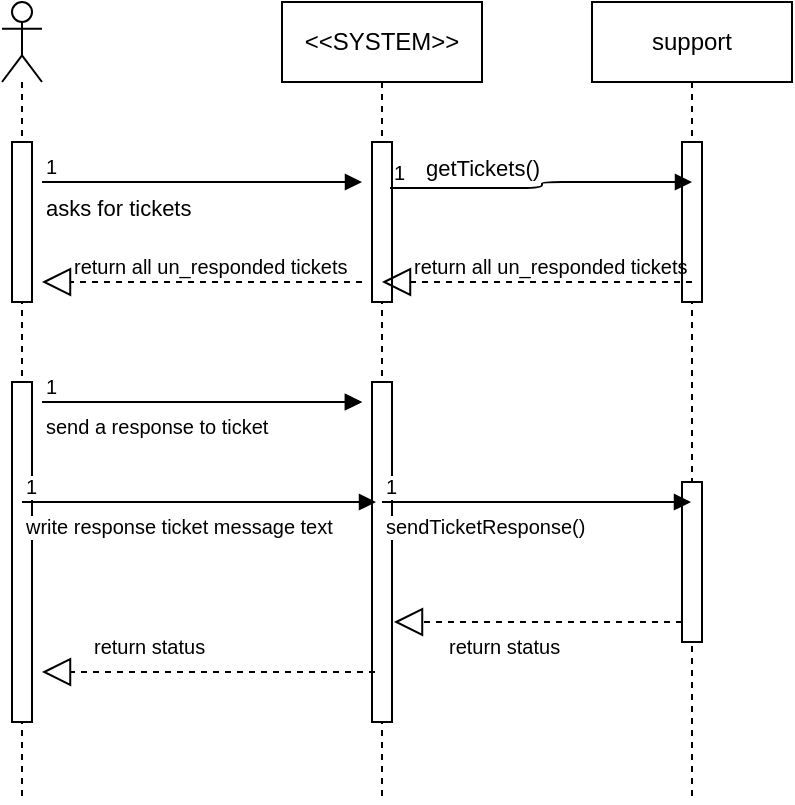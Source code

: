 <mxfile version="12.3.8" type="github" pages="1">
  <diagram id="gvvu61FvG1a0Ipkqw0a3" name="Page-1">
    <mxGraphModel dx="1408" dy="792" grid="1" gridSize="10" guides="1" tooltips="1" connect="1" arrows="1" fold="1" page="1" pageScale="1" pageWidth="850" pageHeight="1100" math="0" shadow="0">
      <root>
        <mxCell id="0"/>
        <mxCell id="1" parent="0"/>
        <mxCell id="EbPgzNZNuWkULzcr1lJL-2" value="" style="shape=umlLifeline;participant=umlActor;perimeter=lifelinePerimeter;whiteSpace=wrap;html=1;container=1;collapsible=0;recursiveResize=0;verticalAlign=top;spacingTop=36;labelBackgroundColor=#ffffff;outlineConnect=0;" vertex="1" parent="1">
          <mxGeometry x="80" y="140" width="20" height="400" as="geometry"/>
        </mxCell>
        <mxCell id="EbPgzNZNuWkULzcr1lJL-8" value="" style="html=1;points=[];perimeter=orthogonalPerimeter;" vertex="1" parent="EbPgzNZNuWkULzcr1lJL-2">
          <mxGeometry x="5" y="70" width="10" height="80" as="geometry"/>
        </mxCell>
        <mxCell id="EbPgzNZNuWkULzcr1lJL-11" value="asks for tickets" style="endArrow=block;endFill=1;html=1;edgeStyle=orthogonalEdgeStyle;align=left;verticalAlign=top;" edge="1" parent="EbPgzNZNuWkULzcr1lJL-2">
          <mxGeometry x="-1" relative="1" as="geometry">
            <mxPoint x="20" y="90" as="sourcePoint"/>
            <mxPoint x="180" y="90" as="targetPoint"/>
          </mxGeometry>
        </mxCell>
        <mxCell id="EbPgzNZNuWkULzcr1lJL-12" value="1" style="resizable=0;html=1;align=left;verticalAlign=bottom;labelBackgroundColor=#ffffff;fontSize=10;" connectable="0" vertex="1" parent="EbPgzNZNuWkULzcr1lJL-11">
          <mxGeometry x="-1" relative="1" as="geometry"/>
        </mxCell>
        <mxCell id="EbPgzNZNuWkULzcr1lJL-23" value="" style="html=1;points=[];perimeter=orthogonalPerimeter;fontSize=10;" vertex="1" parent="EbPgzNZNuWkULzcr1lJL-2">
          <mxGeometry x="5" y="190" width="10" height="170" as="geometry"/>
        </mxCell>
        <mxCell id="EbPgzNZNuWkULzcr1lJL-4" value="support" style="shape=umlLifeline;perimeter=lifelinePerimeter;whiteSpace=wrap;html=1;container=1;collapsible=0;recursiveResize=0;outlineConnect=0;" vertex="1" parent="1">
          <mxGeometry x="375" y="140" width="100" height="400" as="geometry"/>
        </mxCell>
        <mxCell id="EbPgzNZNuWkULzcr1lJL-10" value="" style="html=1;points=[];perimeter=orthogonalPerimeter;" vertex="1" parent="EbPgzNZNuWkULzcr1lJL-4">
          <mxGeometry x="45" y="70" width="10" height="80" as="geometry"/>
        </mxCell>
        <mxCell id="EbPgzNZNuWkULzcr1lJL-32" value="" style="html=1;points=[];perimeter=orthogonalPerimeter;fontSize=10;" vertex="1" parent="EbPgzNZNuWkULzcr1lJL-4">
          <mxGeometry x="45" y="240" width="10" height="80" as="geometry"/>
        </mxCell>
        <mxCell id="EbPgzNZNuWkULzcr1lJL-7" value="&amp;lt;&amp;lt;SYSTEM&amp;gt;&amp;gt;" style="shape=umlLifeline;perimeter=lifelinePerimeter;whiteSpace=wrap;html=1;container=1;collapsible=0;recursiveResize=0;outlineConnect=0;" vertex="1" parent="1">
          <mxGeometry x="220" y="140" width="100" height="400" as="geometry"/>
        </mxCell>
        <mxCell id="EbPgzNZNuWkULzcr1lJL-9" value="" style="html=1;points=[];perimeter=orthogonalPerimeter;" vertex="1" parent="EbPgzNZNuWkULzcr1lJL-7">
          <mxGeometry x="45" y="70" width="10" height="80" as="geometry"/>
        </mxCell>
        <mxCell id="EbPgzNZNuWkULzcr1lJL-15" value="getTickets()" style="endArrow=block;endFill=1;html=1;edgeStyle=orthogonalEdgeStyle;align=left;verticalAlign=top;exitX=0.9;exitY=0.288;exitDx=0;exitDy=0;exitPerimeter=0;" edge="1" parent="EbPgzNZNuWkULzcr1lJL-7" source="EbPgzNZNuWkULzcr1lJL-9">
          <mxGeometry x="0.026" y="63" relative="1" as="geometry">
            <mxPoint x="65" y="90" as="sourcePoint"/>
            <mxPoint x="205" y="90" as="targetPoint"/>
            <Array as="points">
              <mxPoint x="130" y="93"/>
              <mxPoint x="130" y="90"/>
            </Array>
            <mxPoint x="-60" y="43" as="offset"/>
          </mxGeometry>
        </mxCell>
        <mxCell id="EbPgzNZNuWkULzcr1lJL-16" value="1" style="resizable=0;html=1;align=left;verticalAlign=bottom;labelBackgroundColor=#ffffff;fontSize=10;" connectable="0" vertex="1" parent="EbPgzNZNuWkULzcr1lJL-15">
          <mxGeometry x="-1" relative="1" as="geometry"/>
        </mxCell>
        <mxCell id="EbPgzNZNuWkULzcr1lJL-20" value="" style="html=1;points=[];perimeter=orthogonalPerimeter;" vertex="1" parent="EbPgzNZNuWkULzcr1lJL-7">
          <mxGeometry x="45" y="190" width="10" height="170" as="geometry"/>
        </mxCell>
        <mxCell id="EbPgzNZNuWkULzcr1lJL-30" value="sendTicketResponse()" style="endArrow=block;endFill=1;html=1;edgeStyle=orthogonalEdgeStyle;align=left;verticalAlign=top;fontSize=10;" edge="1" parent="EbPgzNZNuWkULzcr1lJL-7" target="EbPgzNZNuWkULzcr1lJL-4">
          <mxGeometry x="-1" relative="1" as="geometry">
            <mxPoint x="50" y="250" as="sourcePoint"/>
            <mxPoint x="190" y="250" as="targetPoint"/>
            <Array as="points">
              <mxPoint x="150" y="250"/>
              <mxPoint x="150" y="250"/>
            </Array>
          </mxGeometry>
        </mxCell>
        <mxCell id="EbPgzNZNuWkULzcr1lJL-31" value="1" style="resizable=0;html=1;align=left;verticalAlign=bottom;labelBackgroundColor=#ffffff;fontSize=10;" connectable="0" vertex="1" parent="EbPgzNZNuWkULzcr1lJL-30">
          <mxGeometry x="-1" relative="1" as="geometry"/>
        </mxCell>
        <mxCell id="EbPgzNZNuWkULzcr1lJL-17" value="" style="endArrow=block;dashed=1;endFill=0;endSize=12;html=1;entryX=0.5;entryY=0.875;entryDx=0;entryDy=0;entryPerimeter=0;" edge="1" parent="1" target="EbPgzNZNuWkULzcr1lJL-9">
          <mxGeometry width="160" relative="1" as="geometry">
            <mxPoint x="425" y="280" as="sourcePoint"/>
            <mxPoint x="285" y="280" as="targetPoint"/>
          </mxGeometry>
        </mxCell>
        <mxCell id="EbPgzNZNuWkULzcr1lJL-18" value="" style="endArrow=block;dashed=1;endFill=0;endSize=12;html=1;" edge="1" parent="1">
          <mxGeometry width="160" relative="1" as="geometry">
            <mxPoint x="260" y="280" as="sourcePoint"/>
            <mxPoint x="100" y="280" as="targetPoint"/>
            <Array as="points">
              <mxPoint x="180" y="280"/>
            </Array>
          </mxGeometry>
        </mxCell>
        <mxCell id="EbPgzNZNuWkULzcr1lJL-21" value="return all un_responded tickets" style="text;strokeColor=none;fillColor=none;align=left;verticalAlign=top;spacingLeft=4;spacingRight=4;overflow=hidden;rotatable=0;points=[[0,0.5],[1,0.5]];portConstraint=eastwest;fontSize=10;" vertex="1" parent="1">
          <mxGeometry x="280" y="260" width="155" height="26" as="geometry"/>
        </mxCell>
        <mxCell id="EbPgzNZNuWkULzcr1lJL-22" value="return all un_responded tickets" style="text;strokeColor=none;fillColor=none;align=left;verticalAlign=top;spacingLeft=4;spacingRight=4;overflow=hidden;rotatable=0;points=[[0,0.5],[1,0.5]];portConstraint=eastwest;fontSize=10;" vertex="1" parent="1">
          <mxGeometry x="110" y="260" width="155" height="26" as="geometry"/>
        </mxCell>
        <mxCell id="EbPgzNZNuWkULzcr1lJL-24" value="send a response to ticket" style="endArrow=block;endFill=1;html=1;edgeStyle=orthogonalEdgeStyle;align=left;verticalAlign=top;fontSize=10;" edge="1" parent="1">
          <mxGeometry x="-1" relative="1" as="geometry">
            <mxPoint x="100" y="340" as="sourcePoint"/>
            <mxPoint x="260" y="340" as="targetPoint"/>
          </mxGeometry>
        </mxCell>
        <mxCell id="EbPgzNZNuWkULzcr1lJL-25" value="1" style="resizable=0;html=1;align=left;verticalAlign=bottom;labelBackgroundColor=#ffffff;fontSize=10;" connectable="0" vertex="1" parent="EbPgzNZNuWkULzcr1lJL-24">
          <mxGeometry x="-1" relative="1" as="geometry"/>
        </mxCell>
        <mxCell id="EbPgzNZNuWkULzcr1lJL-26" value="send a response to ticket" style="endArrow=block;endFill=1;html=1;edgeStyle=orthogonalEdgeStyle;align=left;verticalAlign=top;fontSize=10;" edge="1" parent="1">
          <mxGeometry x="-1" relative="1" as="geometry">
            <mxPoint x="100" y="340" as="sourcePoint"/>
            <mxPoint x="260" y="340" as="targetPoint"/>
            <Array as="points">
              <mxPoint x="200" y="340"/>
              <mxPoint x="200" y="340"/>
            </Array>
          </mxGeometry>
        </mxCell>
        <mxCell id="EbPgzNZNuWkULzcr1lJL-27" value="1" style="resizable=0;html=1;align=left;verticalAlign=bottom;labelBackgroundColor=#ffffff;fontSize=10;" connectable="0" vertex="1" parent="EbPgzNZNuWkULzcr1lJL-26">
          <mxGeometry x="-1" relative="1" as="geometry"/>
        </mxCell>
        <mxCell id="EbPgzNZNuWkULzcr1lJL-28" value="write response ticket message text" style="endArrow=block;endFill=1;html=1;edgeStyle=orthogonalEdgeStyle;align=left;verticalAlign=top;fontSize=10;" edge="1" parent="1">
          <mxGeometry x="-1" relative="1" as="geometry">
            <mxPoint x="90" y="390" as="sourcePoint"/>
            <mxPoint x="267" y="390" as="targetPoint"/>
            <Array as="points">
              <mxPoint x="267" y="390"/>
            </Array>
            <mxPoint as="offset"/>
          </mxGeometry>
        </mxCell>
        <mxCell id="EbPgzNZNuWkULzcr1lJL-29" value="1" style="resizable=0;html=1;align=left;verticalAlign=bottom;labelBackgroundColor=#ffffff;fontSize=10;" connectable="0" vertex="1" parent="EbPgzNZNuWkULzcr1lJL-28">
          <mxGeometry x="-1" relative="1" as="geometry"/>
        </mxCell>
        <mxCell id="EbPgzNZNuWkULzcr1lJL-34" value="" style="endArrow=block;dashed=1;endFill=0;endSize=12;html=1;fontSize=10;" edge="1" parent="1">
          <mxGeometry width="160" relative="1" as="geometry">
            <mxPoint x="420" y="450" as="sourcePoint"/>
            <mxPoint x="276" y="450" as="targetPoint"/>
          </mxGeometry>
        </mxCell>
        <mxCell id="EbPgzNZNuWkULzcr1lJL-35" value="return status&#xa;" style="text;strokeColor=none;fillColor=none;align=left;verticalAlign=top;spacingLeft=4;spacingRight=4;overflow=hidden;rotatable=0;points=[[0,0.5],[1,0.5]];portConstraint=eastwest;fontSize=10;" vertex="1" parent="1">
          <mxGeometry x="297.5" y="450" width="100" height="26" as="geometry"/>
        </mxCell>
        <mxCell id="EbPgzNZNuWkULzcr1lJL-36" value="return status&#xa;" style="text;strokeColor=none;fillColor=none;align=left;verticalAlign=top;spacingLeft=4;spacingRight=4;overflow=hidden;rotatable=0;points=[[0,0.5],[1,0.5]];portConstraint=eastwest;fontSize=10;" vertex="1" parent="1">
          <mxGeometry x="120" y="450" width="100" height="26" as="geometry"/>
        </mxCell>
        <mxCell id="EbPgzNZNuWkULzcr1lJL-37" value="" style="endArrow=block;dashed=1;endFill=0;endSize=12;html=1;fontSize=10;" edge="1" parent="1">
          <mxGeometry width="160" relative="1" as="geometry">
            <mxPoint x="266.5" y="475" as="sourcePoint"/>
            <mxPoint x="100" y="475" as="targetPoint"/>
          </mxGeometry>
        </mxCell>
      </root>
    </mxGraphModel>
  </diagram>
</mxfile>
